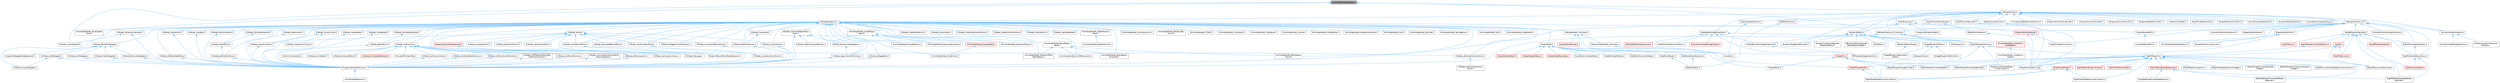 digraph "Kismet2NameValidators.h"
{
 // INTERACTIVE_SVG=YES
 // LATEX_PDF_SIZE
  bgcolor="transparent";
  edge [fontname=Helvetica,fontsize=10,labelfontname=Helvetica,labelfontsize=10];
  node [fontname=Helvetica,fontsize=10,shape=box,height=0.2,width=0.4];
  Node1 [id="Node000001",label="Kismet2NameValidators.h",height=0.2,width=0.4,color="gray40", fillcolor="grey60", style="filled", fontcolor="black",tooltip=" "];
  Node1 -> Node2 [id="edge1_Node000001_Node000002",dir="back",color="steelblue1",style="solid",tooltip=" "];
  Node2 [id="Node000002",label="AnimGraphNode_SaveCached\lPose.h",height=0.2,width=0.4,color="grey40", fillcolor="white", style="filled",URL="$df/d5e/AnimGraphNode__SaveCachedPose_8h.html",tooltip=" "];
  Node1 -> Node3 [id="edge2_Node000001_Node000003",dir="back",color="steelblue1",style="solid",tooltip=" "];
  Node3 [id="Node000003",label="EdGraphSchema.h",height=0.2,width=0.4,color="grey40", fillcolor="white", style="filled",URL="$d2/dce/EdGraphSchema_8h.html",tooltip=" "];
  Node3 -> Node4 [id="edge3_Node000003_Node000004",dir="back",color="steelblue1",style="solid",tooltip=" "];
  Node4 [id="Node000004",label="AnimationGraphSchema.h",height=0.2,width=0.4,color="grey40", fillcolor="white", style="filled",URL="$dc/d75/AnimationGraphSchema_8h.html",tooltip=" "];
  Node4 -> Node5 [id="edge4_Node000004_Node000005",dir="back",color="steelblue1",style="solid",tooltip=" "];
  Node5 [id="Node000005",label="AnimationCustomTransition\lSchema.h",height=0.2,width=0.4,color="grey40", fillcolor="white", style="filled",URL="$d0/de2/AnimationCustomTransitionSchema_8h.html",tooltip=" "];
  Node4 -> Node6 [id="edge5_Node000004_Node000006",dir="back",color="steelblue1",style="solid",tooltip=" "];
  Node6 [id="Node000006",label="AnimationStateGraphSchema.h",height=0.2,width=0.4,color="grey40", fillcolor="white", style="filled",URL="$d5/d13/AnimationStateGraphSchema_8h.html",tooltip=" "];
  Node3 -> Node7 [id="edge6_Node000003_Node000007",dir="back",color="steelblue1",style="solid",tooltip=" "];
  Node7 [id="Node000007",label="AnimationStateMachineSchema.h",height=0.2,width=0.4,color="grey40", fillcolor="white", style="filled",URL="$d7/d8c/AnimationStateMachineSchema_8h.html",tooltip=" "];
  Node3 -> Node8 [id="edge7_Node000003_Node000008",dir="back",color="steelblue1",style="solid",tooltip=" "];
  Node8 [id="Node000008",label="BlueprintActionMenuBuilder.h",height=0.2,width=0.4,color="grey40", fillcolor="white", style="filled",URL="$dd/dea/BlueprintActionMenuBuilder_8h.html",tooltip=" "];
  Node3 -> Node9 [id="edge8_Node000003_Node000009",dir="back",color="steelblue1",style="solid",tooltip=" "];
  Node9 [id="Node000009",label="BlueprintActionMenuItem.h",height=0.2,width=0.4,color="grey40", fillcolor="white", style="filled",URL="$d8/dca/BlueprintActionMenuItem_8h.html",tooltip=" "];
  Node3 -> Node10 [id="edge9_Node000003_Node000010",dir="back",color="steelblue1",style="solid",tooltip=" "];
  Node10 [id="Node000010",label="BlueprintActionMenuUtils.h",height=0.2,width=0.4,color="grey40", fillcolor="white", style="filled",URL="$d3/dad/BlueprintActionMenuUtils_8h.html",tooltip=" "];
  Node3 -> Node11 [id="edge10_Node000003_Node000011",dir="back",color="steelblue1",style="solid",tooltip=" "];
  Node11 [id="Node000011",label="BlueprintDragDropMenuItem.h",height=0.2,width=0.4,color="grey40", fillcolor="white", style="filled",URL="$dc/deb/BlueprintDragDropMenuItem_8h.html",tooltip=" "];
  Node3 -> Node12 [id="edge11_Node000003_Node000012",dir="back",color="steelblue1",style="solid",tooltip=" "];
  Node12 [id="Node000012",label="BlueprintEditor.h",height=0.2,width=0.4,color="grey40", fillcolor="white", style="filled",URL="$df/d7d/BlueprintEditor_8h.html",tooltip=" "];
  Node12 -> Node13 [id="edge12_Node000012_Node000013",dir="back",color="steelblue1",style="solid",tooltip=" "];
  Node13 [id="Node000013",label="BPVariableDragDropAction.h",height=0.2,width=0.4,color="grey40", fillcolor="white", style="filled",URL="$dd/d23/BPVariableDragDropAction_8h.html",tooltip=" "];
  Node12 -> Node11 [id="edge13_Node000012_Node000011",dir="back",color="steelblue1",style="solid",tooltip=" "];
  Node12 -> Node14 [id="edge14_Node000012_Node000014",dir="back",color="steelblue1",style="solid",tooltip=" "];
  Node14 [id="Node000014",label="BlueprintEditorModes.h",height=0.2,width=0.4,color="grey40", fillcolor="white", style="filled",URL="$d9/d70/BlueprintEditorModes_8h.html",tooltip=" "];
  Node14 -> Node15 [id="edge15_Node000014_Node000015",dir="back",color="steelblue1",style="solid",tooltip=" "];
  Node15 [id="Node000015",label="WidgetBlueprintApplication\lMode.h",height=0.2,width=0.4,color="grey40", fillcolor="white", style="filled",URL="$d3/d40/WidgetBlueprintApplicationMode_8h.html",tooltip=" "];
  Node12 -> Node16 [id="edge16_Node000012_Node000016",dir="back",color="steelblue1",style="solid",tooltip=" "];
  Node16 [id="Node000016",label="IDisplayClusterConfigurator\lBlueprintEditor.h",height=0.2,width=0.4,color="grey40", fillcolor="white", style="filled",URL="$dd/d4b/IDisplayClusterConfiguratorBlueprintEditor_8h.html",tooltip=" "];
  Node12 -> Node17 [id="edge17_Node000012_Node000017",dir="back",color="steelblue1",style="solid",tooltip=" "];
  Node17 [id="Node000017",label="MyBlueprintItemDragDropAction.h",height=0.2,width=0.4,color="grey40", fillcolor="white", style="filled",URL="$da/d11/MyBlueprintItemDragDropAction_8h.html",tooltip=" "];
  Node17 -> Node13 [id="edge18_Node000017_Node000013",dir="back",color="steelblue1",style="solid",tooltip=" "];
  Node12 -> Node18 [id="edge19_Node000012_Node000018",dir="back",color="steelblue1",style="solid",tooltip=" "];
  Node18 [id="Node000018",label="SBlueprintEditorSelected\lDebugObjectWidget.h",height=0.2,width=0.4,color="grey40", fillcolor="white", style="filled",URL="$de/d6c/SBlueprintEditorSelectedDebugObjectWidget_8h.html",tooltip=" "];
  Node12 -> Node19 [id="edge20_Node000012_Node000019",dir="back",color="steelblue1",style="solid",tooltip=" "];
  Node19 [id="Node000019",label="SMyBlueprint.h",height=0.2,width=0.4,color="grey40", fillcolor="white", style="filled",URL="$d3/d34/SMyBlueprint_8h.html",tooltip=" "];
  Node12 -> Node20 [id="edge21_Node000012_Node000020",dir="back",color="steelblue1",style="solid",tooltip=" "];
  Node20 [id="Node000020",label="SSCSEditor.h",height=0.2,width=0.4,color="grey40", fillcolor="white", style="filled",URL="$d0/d2e/SSCSEditor_8h.html",tooltip=" "];
  Node12 -> Node21 [id="edge22_Node000012_Node000021",dir="back",color="steelblue1",style="solid",tooltip=" "];
  Node21 [id="Node000021",label="WidgetBlueprintEditor.h",height=0.2,width=0.4,color="grey40", fillcolor="white", style="filled",URL="$d6/d04/WidgetBlueprintEditor_8h.html",tooltip=" "];
  Node21 -> Node22 [id="edge23_Node000021_Node000022",dir="back",color="steelblue1",style="solid",tooltip=" "];
  Node22 [id="Node000022",label="SDesignerView.h",height=0.2,width=0.4,color="grey40", fillcolor="white", style="filled",URL="$d2/d14/SDesignerView_8h.html",tooltip=" "];
  Node21 -> Node15 [id="edge24_Node000021_Node000015",dir="back",color="steelblue1",style="solid",tooltip=" "];
  Node21 -> Node23 [id="edge25_Node000021_Node000023",dir="back",color="steelblue1",style="solid",tooltip=" "];
  Node23 [id="Node000023",label="WidgetBlueprintEditorUtils.h",height=0.2,width=0.4,color="grey40", fillcolor="white", style="filled",URL="$d9/df7/WidgetBlueprintEditorUtils_8h.html",tooltip=" "];
  Node3 -> Node24 [id="edge26_Node000003_Node000024",dir="back",color="steelblue1",style="solid",tooltip=" "];
  Node24 [id="Node000024",label="BlueprintPaletteFavorites.h",height=0.2,width=0.4,color="grey40", fillcolor="white", style="filled",URL="$dd/d5a/BlueprintPaletteFavorites_8h.html",tooltip=" "];
  Node3 -> Node25 [id="edge27_Node000003_Node000025",dir="back",color="steelblue1",style="solid",tooltip=" "];
  Node25 [id="Node000025",label="DataflowSchema.h",height=0.2,width=0.4,color="grey40", fillcolor="white", style="filled",URL="$da/dd4/DataflowSchema_8h.html",tooltip=" "];
  Node25 -> Node26 [id="edge28_Node000025_Node000026",dir="back",color="steelblue1",style="solid",tooltip=" "];
  Node26 [id="Node000026",label="DataflowEditor.h",height=0.2,width=0.4,color="grey40", fillcolor="white", style="filled",URL="$d9/d93/DataflowEditor_8h.html",tooltip=" "];
  Node3 -> Node27 [id="edge29_Node000003_Node000027",dir="back",color="steelblue1",style="solid",tooltip=" "];
  Node27 [id="Node000027",label="EdGraphNodeUtils.h",height=0.2,width=0.4,color="grey40", fillcolor="white", style="filled",URL="$de/dc2/EdGraphNodeUtils_8h.html",tooltip=" "];
  Node27 -> Node28 [id="edge30_Node000027_Node000028",dir="back",color="steelblue1",style="solid",tooltip=" "];
  Node28 [id="Node000028",label="AnimGraphNode_AimOffsetLookAt.h",height=0.2,width=0.4,color="grey40", fillcolor="white", style="filled",URL="$d2/daa/AnimGraphNode__AimOffsetLookAt_8h.html",tooltip=" "];
  Node27 -> Node29 [id="edge31_Node000027_Node000029",dir="back",color="steelblue1",style="solid",tooltip=" "];
  Node29 [id="Node000029",label="AnimGraphNode_AnimDynamics.h",height=0.2,width=0.4,color="grey40", fillcolor="white", style="filled",URL="$da/dc2/AnimGraphNode__AnimDynamics_8h.html",tooltip=" "];
  Node27 -> Node30 [id="edge32_Node000027_Node000030",dir="back",color="steelblue1",style="solid",tooltip=" "];
  Node30 [id="Node000030",label="AnimGraphNode_AssetPlayer\lBase.h",height=0.2,width=0.4,color="grey40", fillcolor="white", style="filled",URL="$d1/d4f/AnimGraphNode__AssetPlayerBase_8h.html",tooltip=" "];
  Node30 -> Node31 [id="edge33_Node000030_Node000031",dir="back",color="steelblue1",style="solid",tooltip=" "];
  Node31 [id="Node000031",label="AnimGraphNode_BlendSpace\lBase.h",height=0.2,width=0.4,color="grey40", fillcolor="white", style="filled",URL="$d7/d6d/AnimGraphNode__BlendSpaceBase_8h.html",tooltip=" "];
  Node31 -> Node28 [id="edge34_Node000031_Node000028",dir="back",color="steelblue1",style="solid",tooltip=" "];
  Node31 -> Node32 [id="edge35_Node000031_Node000032",dir="back",color="steelblue1",style="solid",tooltip=" "];
  Node32 [id="Node000032",label="AnimGraphNode_BlendSpace\lEvaluator.h",height=0.2,width=0.4,color="grey40", fillcolor="white", style="filled",URL="$d0/d5d/AnimGraphNode__BlendSpaceEvaluator_8h.html",tooltip=" "];
  Node31 -> Node33 [id="edge36_Node000031_Node000033",dir="back",color="steelblue1",style="solid",tooltip=" "];
  Node33 [id="Node000033",label="AnimGraphNode_BlendSpace\lPlayer.h",height=0.2,width=0.4,color="grey40", fillcolor="white", style="filled",URL="$d2/d22/AnimGraphNode__BlendSpacePlayer_8h.html",tooltip=" "];
  Node31 -> Node34 [id="edge37_Node000031_Node000034",dir="back",color="steelblue1",style="solid",tooltip=" "];
  Node34 [id="Node000034",label="AnimGraphNode_RotationOffset\lBlendSpace.h",height=0.2,width=0.4,color="grey40", fillcolor="white", style="filled",URL="$dc/dd5/AnimGraphNode__RotationOffsetBlendSpace_8h.html",tooltip=" "];
  Node30 -> Node35 [id="edge38_Node000030_Node000035",dir="back",color="steelblue1",style="solid",tooltip=" "];
  Node35 [id="Node000035",label="AnimGraphNode_PoseByName.h",height=0.2,width=0.4,color="grey40", fillcolor="white", style="filled",URL="$d7/d02/AnimGraphNode__PoseByName_8h.html",tooltip=" "];
  Node30 -> Node36 [id="edge39_Node000030_Node000036",dir="back",color="steelblue1",style="solid",tooltip=" "];
  Node36 [id="Node000036",label="AnimGraphNode_PoseHandler.h",height=0.2,width=0.4,color="red", fillcolor="#FFF0F0", style="filled",URL="$df/dfb/AnimGraphNode__PoseHandler_8h.html",tooltip=" "];
  Node36 -> Node38 [id="edge40_Node000036_Node000038",dir="back",color="steelblue1",style="solid",tooltip=" "];
  Node38 [id="Node000038",label="AnimGraphNode_PoseDriver.h",height=0.2,width=0.4,color="grey40", fillcolor="white", style="filled",URL="$d7/d7d/AnimGraphNode__PoseDriver_8h.html",tooltip=" "];
  Node30 -> Node39 [id="edge41_Node000030_Node000039",dir="back",color="steelblue1",style="solid",tooltip=" "];
  Node39 [id="Node000039",label="AnimGraphNode_SequenceEvaluator.h",height=0.2,width=0.4,color="grey40", fillcolor="white", style="filled",URL="$d1/d1c/AnimGraphNode__SequenceEvaluator_8h.html",tooltip=" "];
  Node30 -> Node40 [id="edge42_Node000030_Node000040",dir="back",color="steelblue1",style="solid",tooltip=" "];
  Node40 [id="Node000040",label="AnimGraphNode_SequencePlayer.h",height=0.2,width=0.4,color="grey40", fillcolor="white", style="filled",URL="$d2/d91/AnimGraphNode__SequencePlayer_8h.html",tooltip=" "];
  Node27 -> Node41 [id="edge43_Node000027_Node000041",dir="back",color="steelblue1",style="solid",tooltip=" "];
  Node41 [id="Node000041",label="AnimGraphNode_BlendListBy\lEnum.h",height=0.2,width=0.4,color="grey40", fillcolor="white", style="filled",URL="$de/d60/AnimGraphNode__BlendListByEnum_8h.html",tooltip=" "];
  Node27 -> Node32 [id="edge44_Node000027_Node000032",dir="back",color="steelblue1",style="solid",tooltip=" "];
  Node27 -> Node33 [id="edge45_Node000027_Node000033",dir="back",color="steelblue1",style="solid",tooltip=" "];
  Node27 -> Node42 [id="edge46_Node000027_Node000042",dir="back",color="steelblue1",style="solid",tooltip=" "];
  Node42 [id="Node000042",label="AnimGraphNode_CCDIK.h",height=0.2,width=0.4,color="grey40", fillcolor="white", style="filled",URL="$df/d0d/AnimGraphNode__CCDIK_8h.html",tooltip=" "];
  Node27 -> Node43 [id="edge47_Node000027_Node000043",dir="back",color="steelblue1",style="solid",tooltip=" "];
  Node43 [id="Node000043",label="AnimGraphNode_Constraint.h",height=0.2,width=0.4,color="grey40", fillcolor="white", style="filled",URL="$d2/d98/AnimGraphNode__Constraint_8h.html",tooltip=" "];
  Node27 -> Node44 [id="edge48_Node000027_Node000044",dir="back",color="steelblue1",style="solid",tooltip=" "];
  Node44 [id="Node000044",label="AnimGraphNode_CopyBone.h",height=0.2,width=0.4,color="grey40", fillcolor="white", style="filled",URL="$dc/de6/AnimGraphNode__CopyBone_8h.html",tooltip=" "];
  Node27 -> Node45 [id="edge49_Node000027_Node000045",dir="back",color="steelblue1",style="solid",tooltip=" "];
  Node45 [id="Node000045",label="AnimGraphNode_LookAt.h",height=0.2,width=0.4,color="grey40", fillcolor="white", style="filled",URL="$dd/de3/AnimGraphNode__LookAt_8h.html",tooltip=" "];
  Node27 -> Node46 [id="edge50_Node000027_Node000046",dir="back",color="steelblue1",style="solid",tooltip=" "];
  Node46 [id="Node000046",label="AnimGraphNode_ModifyBone.h",height=0.2,width=0.4,color="grey40", fillcolor="white", style="filled",URL="$d1/d8e/AnimGraphNode__ModifyBone_8h.html",tooltip=" "];
  Node27 -> Node35 [id="edge51_Node000027_Node000035",dir="back",color="steelblue1",style="solid",tooltip=" "];
  Node27 -> Node38 [id="edge52_Node000027_Node000038",dir="back",color="steelblue1",style="solid",tooltip=" "];
  Node27 -> Node47 [id="edge53_Node000027_Node000047",dir="back",color="steelblue1",style="solid",tooltip=" "];
  Node47 [id="Node000047",label="AnimGraphNode_RotationMultiplier.h",height=0.2,width=0.4,color="grey40", fillcolor="white", style="filled",URL="$d6/d16/AnimGraphNode__RotationMultiplier_8h.html",tooltip=" "];
  Node27 -> Node34 [id="edge54_Node000027_Node000034",dir="back",color="steelblue1",style="solid",tooltip=" "];
  Node27 -> Node2 [id="edge55_Node000027_Node000002",dir="back",color="steelblue1",style="solid",tooltip=" "];
  Node27 -> Node39 [id="edge56_Node000027_Node000039",dir="back",color="steelblue1",style="solid",tooltip=" "];
  Node27 -> Node40 [id="edge57_Node000027_Node000040",dir="back",color="steelblue1",style="solid",tooltip=" "];
  Node27 -> Node48 [id="edge58_Node000027_Node000048",dir="back",color="steelblue1",style="solid",tooltip=" "];
  Node48 [id="Node000048",label="AnimGraphNode_Slot.h",height=0.2,width=0.4,color="grey40", fillcolor="white", style="filled",URL="$df/d63/AnimGraphNode__Slot_8h.html",tooltip=" "];
  Node27 -> Node49 [id="edge59_Node000027_Node000049",dir="back",color="steelblue1",style="solid",tooltip=" "];
  Node49 [id="Node000049",label="AnimGraphNode_SplineIK.h",height=0.2,width=0.4,color="grey40", fillcolor="white", style="filled",URL="$d0/d7e/AnimGraphNode__SplineIK_8h.html",tooltip=" "];
  Node27 -> Node50 [id="edge60_Node000027_Node000050",dir="back",color="steelblue1",style="solid",tooltip=" "];
  Node50 [id="Node000050",label="AnimGraphNode_SpringBone.h",height=0.2,width=0.4,color="grey40", fillcolor="white", style="filled",URL="$dc/d38/AnimGraphNode__SpringBone_8h.html",tooltip=" "];
  Node27 -> Node51 [id="edge61_Node000027_Node000051",dir="back",color="steelblue1",style="solid",tooltip=" "];
  Node51 [id="Node000051",label="AnimGraphNode_StateMachine\lBase.h",height=0.2,width=0.4,color="grey40", fillcolor="white", style="filled",URL="$dc/d11/AnimGraphNode__StateMachineBase_8h.html",tooltip=" "];
  Node51 -> Node52 [id="edge62_Node000051_Node000052",dir="back",color="steelblue1",style="solid",tooltip=" "];
  Node52 [id="Node000052",label="AnimGraphNode_StateMachine.h",height=0.2,width=0.4,color="grey40", fillcolor="white", style="filled",URL="$d9/d4d/AnimGraphNode__StateMachine_8h.html",tooltip=" "];
  Node27 -> Node53 [id="edge63_Node000027_Node000053",dir="back",color="steelblue1",style="solid",tooltip=" "];
  Node53 [id="Node000053",label="AnimGraphNode_Trail.h",height=0.2,width=0.4,color="grey40", fillcolor="white", style="filled",URL="$d4/d5a/AnimGraphNode__Trail_8h.html",tooltip=" "];
  Node27 -> Node54 [id="edge64_Node000027_Node000054",dir="back",color="steelblue1",style="solid",tooltip=" "];
  Node54 [id="Node000054",label="AnimGraphNode_TwoBoneIK.h",height=0.2,width=0.4,color="grey40", fillcolor="white", style="filled",URL="$d1/dc2/AnimGraphNode__TwoBoneIK_8h.html",tooltip=" "];
  Node27 -> Node55 [id="edge65_Node000027_Node000055",dir="back",color="steelblue1",style="solid",tooltip=" "];
  Node55 [id="Node000055",label="EdGraphNode_Comment.h",height=0.2,width=0.4,color="grey40", fillcolor="white", style="filled",URL="$dd/d88/EdGraphNode__Comment_8h.html",tooltip=" "];
  Node55 -> Node56 [id="edge66_Node000055_Node000056",dir="back",color="steelblue1",style="solid",tooltip=" "];
  Node56 [id="Node000056",label="GraphEditorSettings.h",height=0.2,width=0.4,color="red", fillcolor="#FFF0F0", style="filled",URL="$d2/d21/GraphEditorSettings_8h.html",tooltip=" "];
  Node55 -> Node62 [id="edge67_Node000055_Node000062",dir="back",color="steelblue1",style="solid",tooltip=" "];
  Node62 [id="Node000062",label="MaterialGraphNode_Comment.h",height=0.2,width=0.4,color="grey40", fillcolor="white", style="filled",URL="$da/db6/MaterialGraphNode__Comment_8h.html",tooltip=" "];
  Node62 -> Node63 [id="edge68_Node000062_Node000063",dir="back",color="steelblue1",style="solid",tooltip=" "];
  Node63 [id="Node000063",label="UnrealEd.h",height=0.2,width=0.4,color="grey40", fillcolor="white", style="filled",URL="$d2/d5f/UnrealEd_8h.html",tooltip=" "];
  Node55 -> Node63 [id="edge69_Node000055_Node000063",dir="back",color="steelblue1",style="solid",tooltip=" "];
  Node27 -> Node64 [id="edge70_Node000027_Node000064",dir="back",color="steelblue1",style="solid",tooltip=" "];
  Node64 [id="Node000064",label="EngineSharedPCH.h",height=0.2,width=0.4,color="grey40", fillcolor="white", style="filled",URL="$dc/dbb/EngineSharedPCH_8h.html",tooltip=" "];
  Node64 -> Node65 [id="edge71_Node000064_Node000065",dir="back",color="steelblue1",style="solid",tooltip=" "];
  Node65 [id="Node000065",label="UnrealEdSharedPCH.h",height=0.2,width=0.4,color="grey40", fillcolor="white", style="filled",URL="$d1/de6/UnrealEdSharedPCH_8h.html",tooltip=" "];
  Node27 -> Node66 [id="edge72_Node000027_Node000066",dir="back",color="steelblue1",style="solid",tooltip=" "];
  Node66 [id="Node000066",label="K2Node_ActorBoundEvent.h",height=0.2,width=0.4,color="grey40", fillcolor="white", style="filled",URL="$d8/db3/K2Node__ActorBoundEvent_8h.html",tooltip=" "];
  Node66 -> Node67 [id="edge73_Node000066_Node000067",dir="back",color="steelblue1",style="solid",tooltip=" "];
  Node67 [id="Node000067",label="BlueprintGraphDefinitions.h",height=0.2,width=0.4,color="grey40", fillcolor="white", style="filled",URL="$d7/d5e/BlueprintGraphDefinitions_8h.html",tooltip=" "];
  Node67 -> Node68 [id="edge74_Node000067_Node000068",dir="back",color="steelblue1",style="solid",tooltip=" "];
  Node68 [id="Node000068",label="AnimGraphDefinitions.h",height=0.2,width=0.4,color="grey40", fillcolor="white", style="filled",URL="$d9/d78/AnimGraphDefinitions_8h.html",tooltip=" "];
  Node27 -> Node69 [id="edge75_Node000027_Node000069",dir="back",color="steelblue1",style="solid",tooltip=" "];
  Node69 [id="Node000069",label="K2Node_AssignDelegate.h",height=0.2,width=0.4,color="grey40", fillcolor="white", style="filled",URL="$d1/dcc/K2Node__AssignDelegate_8h.html",tooltip=" "];
  Node27 -> Node70 [id="edge76_Node000027_Node000070",dir="back",color="steelblue1",style="solid",tooltip=" "];
  Node70 [id="Node000070",label="K2Node_BaseMCDelegate.h",height=0.2,width=0.4,color="grey40", fillcolor="white", style="filled",URL="$dd/d9b/K2Node__BaseMCDelegate_8h.html",tooltip=" "];
  Node70 -> Node71 [id="edge77_Node000070_Node000071",dir="back",color="steelblue1",style="solid",tooltip=" "];
  Node71 [id="Node000071",label="BlueprintDelegateNodeSpawner.h",height=0.2,width=0.4,color="grey40", fillcolor="white", style="filled",URL="$dc/d16/BlueprintDelegateNodeSpawner_8h.html",tooltip=" "];
  Node70 -> Node72 [id="edge78_Node000070_Node000072",dir="back",color="steelblue1",style="solid",tooltip=" "];
  Node72 [id="Node000072",label="K2Node_AddDelegate.h",height=0.2,width=0.4,color="grey40", fillcolor="white", style="filled",URL="$d5/dc7/K2Node__AddDelegate_8h.html",tooltip=" "];
  Node72 -> Node67 [id="edge79_Node000072_Node000067",dir="back",color="steelblue1",style="solid",tooltip=" "];
  Node72 -> Node69 [id="edge80_Node000072_Node000069",dir="back",color="steelblue1",style="solid",tooltip=" "];
  Node70 -> Node73 [id="edge81_Node000070_Node000073",dir="back",color="steelblue1",style="solid",tooltip=" "];
  Node73 [id="Node000073",label="K2Node_CallDelegate.h",height=0.2,width=0.4,color="grey40", fillcolor="white", style="filled",URL="$db/de6/K2Node__CallDelegate_8h.html",tooltip=" "];
  Node73 -> Node67 [id="edge82_Node000073_Node000067",dir="back",color="steelblue1",style="solid",tooltip=" "];
  Node70 -> Node74 [id="edge83_Node000070_Node000074",dir="back",color="steelblue1",style="solid",tooltip=" "];
  Node74 [id="Node000074",label="K2Node_ClearDelegate.h",height=0.2,width=0.4,color="grey40", fillcolor="white", style="filled",URL="$dd/d78/K2Node__ClearDelegate_8h.html",tooltip=" "];
  Node74 -> Node67 [id="edge84_Node000074_Node000067",dir="back",color="steelblue1",style="solid",tooltip=" "];
  Node70 -> Node75 [id="edge85_Node000070_Node000075",dir="back",color="steelblue1",style="solid",tooltip=" "];
  Node75 [id="Node000075",label="K2Node_RemoveDelegate.h",height=0.2,width=0.4,color="grey40", fillcolor="white", style="filled",URL="$dd/d54/K2Node__RemoveDelegate_8h.html",tooltip=" "];
  Node75 -> Node67 [id="edge86_Node000075_Node000067",dir="back",color="steelblue1",style="solid",tooltip=" "];
  Node27 -> Node76 [id="edge87_Node000027_Node000076",dir="back",color="steelblue1",style="solid",tooltip=" "];
  Node76 [id="Node000076",label="K2Node_BreakStruct.h",height=0.2,width=0.4,color="grey40", fillcolor="white", style="filled",URL="$df/d93/K2Node__BreakStruct_8h.html",tooltip=" "];
  Node76 -> Node67 [id="edge88_Node000076_Node000067",dir="back",color="steelblue1",style="solid",tooltip=" "];
  Node27 -> Node77 [id="edge89_Node000027_Node000077",dir="back",color="steelblue1",style="solid",tooltip=" "];
  Node77 [id="Node000077",label="K2Node_CallFunction.h",height=0.2,width=0.4,color="grey40", fillcolor="white", style="filled",URL="$d5/d5f/K2Node__CallFunction_8h.html",tooltip=" "];
  Node77 -> Node78 [id="edge90_Node000077_Node000078",dir="back",color="steelblue1",style="solid",tooltip=" "];
  Node78 [id="Node000078",label="CallFunctionHandler.h",height=0.2,width=0.4,color="grey40", fillcolor="white", style="filled",URL="$d3/d6d/CallFunctionHandler_8h.html",tooltip=" "];
  Node77 -> Node79 [id="edge91_Node000077_Node000079",dir="back",color="steelblue1",style="solid",tooltip=" "];
  Node79 [id="Node000079",label="K2Node_AddComponent.h",height=0.2,width=0.4,color="grey40", fillcolor="white", style="filled",URL="$d9/dc9/K2Node__AddComponent_8h.html",tooltip=" "];
  Node79 -> Node67 [id="edge92_Node000079_Node000067",dir="back",color="steelblue1",style="solid",tooltip=" "];
  Node77 -> Node80 [id="edge93_Node000077_Node000080",dir="back",color="steelblue1",style="solid",tooltip=" "];
  Node80 [id="Node000080",label="K2Node_AnimGetter.h",height=0.2,width=0.4,color="grey40", fillcolor="white", style="filled",URL="$dc/d9a/K2Node__AnimGetter_8h.html",tooltip=" "];
  Node77 -> Node81 [id="edge94_Node000077_Node000081",dir="back",color="steelblue1",style="solid",tooltip=" "];
  Node81 [id="Node000081",label="K2Node_CallArrayFunction.h",height=0.2,width=0.4,color="grey40", fillcolor="white", style="filled",URL="$d7/d2f/K2Node__CallArrayFunction_8h.html",tooltip=" "];
  Node81 -> Node67 [id="edge95_Node000081_Node000067",dir="back",color="steelblue1",style="solid",tooltip=" "];
  Node77 -> Node82 [id="edge96_Node000077_Node000082",dir="back",color="steelblue1",style="solid",tooltip=" "];
  Node82 [id="Node000082",label="K2Node_CallDataTableFunction.h",height=0.2,width=0.4,color="grey40", fillcolor="white", style="filled",URL="$df/dc4/K2Node__CallDataTableFunction_8h.html",tooltip=" "];
  Node82 -> Node67 [id="edge97_Node000082_Node000067",dir="back",color="steelblue1",style="solid",tooltip=" "];
  Node77 -> Node83 [id="edge98_Node000077_Node000083",dir="back",color="steelblue1",style="solid",tooltip=" "];
  Node83 [id="Node000083",label="K2Node_CallFunctionOnMember.h",height=0.2,width=0.4,color="grey40", fillcolor="white", style="filled",URL="$d8/d2f/K2Node__CallFunctionOnMember_8h.html",tooltip=" "];
  Node83 -> Node67 [id="edge99_Node000083_Node000067",dir="back",color="steelblue1",style="solid",tooltip=" "];
  Node77 -> Node84 [id="edge100_Node000077_Node000084",dir="back",color="steelblue1",style="solid",tooltip=" "];
  Node84 [id="Node000084",label="K2Node_CallMaterialParameter\lCollectionFunction.h",height=0.2,width=0.4,color="grey40", fillcolor="white", style="filled",URL="$d5/dd2/K2Node__CallMaterialParameterCollectionFunction_8h.html",tooltip=" "];
  Node84 -> Node67 [id="edge101_Node000084_Node000067",dir="back",color="steelblue1",style="solid",tooltip=" "];
  Node77 -> Node85 [id="edge102_Node000077_Node000085",dir="back",color="steelblue1",style="solid",tooltip=" "];
  Node85 [id="Node000085",label="K2Node_CallParentFunction.h",height=0.2,width=0.4,color="grey40", fillcolor="white", style="filled",URL="$df/d77/K2Node__CallParentFunction_8h.html",tooltip=" "];
  Node85 -> Node67 [id="edge103_Node000085_Node000067",dir="back",color="steelblue1",style="solid",tooltip=" "];
  Node77 -> Node86 [id="edge104_Node000077_Node000086",dir="back",color="steelblue1",style="solid",tooltip=" "];
  Node86 [id="Node000086",label="K2Node_CommutativeAssociative\lBinaryOperator.h",height=0.2,width=0.4,color="grey40", fillcolor="white", style="filled",URL="$da/d85/K2Node__CommutativeAssociativeBinaryOperator_8h.html",tooltip=" "];
  Node86 -> Node67 [id="edge105_Node000086_Node000067",dir="back",color="steelblue1",style="solid",tooltip=" "];
  Node77 -> Node87 [id="edge106_Node000077_Node000087",dir="back",color="steelblue1",style="solid",tooltip=" "];
  Node87 [id="Node000087",label="K2Node_GetInputAxisKeyValue.h",height=0.2,width=0.4,color="grey40", fillcolor="white", style="filled",URL="$d3/d5c/K2Node__GetInputAxisKeyValue_8h.html",tooltip=" "];
  Node87 -> Node88 [id="edge107_Node000087_Node000088",dir="back",color="steelblue1",style="solid",tooltip=" "];
  Node88 [id="Node000088",label="K2Node_GetInputVectorAxis\lValue.h",height=0.2,width=0.4,color="grey40", fillcolor="white", style="filled",URL="$da/dd9/K2Node__GetInputVectorAxisValue_8h.html",tooltip=" "];
  Node77 -> Node89 [id="edge108_Node000077_Node000089",dir="back",color="steelblue1",style="solid",tooltip=" "];
  Node89 [id="Node000089",label="K2Node_GetInputAxisValue.h",height=0.2,width=0.4,color="grey40", fillcolor="white", style="filled",URL="$db/d9b/K2Node__GetInputAxisValue_8h.html",tooltip=" "];
  Node77 -> Node90 [id="edge109_Node000077_Node000090",dir="back",color="steelblue1",style="solid",tooltip=" "];
  Node90 [id="Node000090",label="K2Node_InstancedStruct.h",height=0.2,width=0.4,color="grey40", fillcolor="white", style="filled",URL="$dd/d8a/K2Node__InstancedStruct_8h.html",tooltip=" "];
  Node77 -> Node91 [id="edge110_Node000077_Node000091",dir="back",color="steelblue1",style="solid",tooltip=" "];
  Node91 [id="Node000091",label="K2Node_Message.h",height=0.2,width=0.4,color="grey40", fillcolor="white", style="filled",URL="$d3/deb/K2Node__Message_8h.html",tooltip=" "];
  Node77 -> Node92 [id="edge111_Node000077_Node000092",dir="back",color="steelblue1",style="solid",tooltip=" "];
  Node92 [id="Node000092",label="K2Node_PromotableOperator.h",height=0.2,width=0.4,color="red", fillcolor="#FFF0F0", style="filled",URL="$db/d96/K2Node__PromotableOperator_8h.html",tooltip=" "];
  Node77 -> Node94 [id="edge112_Node000077_Node000094",dir="back",color="steelblue1",style="solid",tooltip=" "];
  Node94 [id="Node000094",label="SFixupSelfContextDlg.h",height=0.2,width=0.4,color="grey40", fillcolor="white", style="filled",URL="$d5/da4/SFixupSelfContextDlg_8h.html",tooltip=" "];
  Node27 -> Node95 [id="edge113_Node000027_Node000095",dir="back",color="steelblue1",style="solid",tooltip=" "];
  Node95 [id="Node000095",label="K2Node_CastByteToEnum.h",height=0.2,width=0.4,color="grey40", fillcolor="white", style="filled",URL="$d7/dcf/K2Node__CastByteToEnum_8h.html",tooltip=" "];
  Node27 -> Node96 [id="edge114_Node000027_Node000096",dir="back",color="steelblue1",style="solid",tooltip=" "];
  Node96 [id="Node000096",label="K2Node_ComponentBoundEvent.h",height=0.2,width=0.4,color="grey40", fillcolor="white", style="filled",URL="$d7/d15/K2Node__ComponentBoundEvent_8h.html",tooltip=" "];
  Node96 -> Node67 [id="edge115_Node000096_Node000067",dir="back",color="steelblue1",style="solid",tooltip=" "];
  Node27 -> Node97 [id="edge116_Node000027_Node000097",dir="back",color="steelblue1",style="solid",tooltip=" "];
  Node97 [id="Node000097",label="K2Node_Composite.h",height=0.2,width=0.4,color="grey40", fillcolor="white", style="filled",URL="$d9/d9a/K2Node__Composite_8h.html",tooltip=" "];
  Node97 -> Node98 [id="edge117_Node000097_Node000098",dir="back",color="steelblue1",style="solid",tooltip=" "];
  Node98 [id="Node000098",label="K2Node_MathExpression.h",height=0.2,width=0.4,color="grey40", fillcolor="white", style="filled",URL="$d4/de7/K2Node__MathExpression_8h.html",tooltip=" "];
  Node98 -> Node67 [id="edge118_Node000098_Node000067",dir="back",color="steelblue1",style="solid",tooltip=" "];
  Node27 -> Node99 [id="edge119_Node000027_Node000099",dir="back",color="steelblue1",style="solid",tooltip=" "];
  Node99 [id="Node000099",label="K2Node_ConstructObjectFrom\lClass.h",height=0.2,width=0.4,color="grey40", fillcolor="white", style="filled",URL="$d6/de4/K2Node__ConstructObjectFromClass_8h.html",tooltip=" "];
  Node99 -> Node67 [id="edge120_Node000099_Node000067",dir="back",color="steelblue1",style="solid",tooltip=" "];
  Node99 -> Node100 [id="edge121_Node000099_Node000100",dir="back",color="steelblue1",style="solid",tooltip=" "];
  Node100 [id="Node000100",label="K2Node_AddComponentByClass.h",height=0.2,width=0.4,color="grey40", fillcolor="white", style="filled",URL="$df/de1/K2Node__AddComponentByClass_8h.html",tooltip=" "];
  Node99 -> Node101 [id="edge122_Node000099_Node000101",dir="back",color="steelblue1",style="solid",tooltip=" "];
  Node101 [id="Node000101",label="K2Node_GenericCreateObject.h",height=0.2,width=0.4,color="grey40", fillcolor="white", style="filled",URL="$d7/d9f/K2Node__GenericCreateObject_8h.html",tooltip=" "];
  Node101 -> Node102 [id="edge123_Node000101_Node000102",dir="back",color="steelblue1",style="solid",tooltip=" "];
  Node102 [id="Node000102",label="K2Node_SpawnActorFromClass.h",height=0.2,width=0.4,color="grey40", fillcolor="white", style="filled",URL="$dc/d71/K2Node__SpawnActorFromClass_8h.html",tooltip=" "];
  Node102 -> Node67 [id="edge124_Node000102_Node000067",dir="back",color="steelblue1",style="solid",tooltip=" "];
  Node99 -> Node102 [id="edge125_Node000099_Node000102",dir="back",color="steelblue1",style="solid",tooltip=" "];
  Node27 -> Node103 [id="edge126_Node000027_Node000103",dir="back",color="steelblue1",style="solid",tooltip=" "];
  Node103 [id="Node000103",label="K2Node_CustomEvent.h",height=0.2,width=0.4,color="grey40", fillcolor="white", style="filled",URL="$d1/d06/K2Node__CustomEvent_8h.html",tooltip=" "];
  Node103 -> Node67 [id="edge127_Node000103_Node000067",dir="back",color="steelblue1",style="solid",tooltip=" "];
  Node27 -> Node104 [id="edge128_Node000027_Node000104",dir="back",color="steelblue1",style="solid",tooltip=" "];
  Node104 [id="Node000104",label="K2Node_DelegateSet.h",height=0.2,width=0.4,color="grey40", fillcolor="white", style="filled",URL="$d0/d7b/K2Node__DelegateSet_8h.html",tooltip=" "];
  Node104 -> Node67 [id="edge129_Node000104_Node000067",dir="back",color="steelblue1",style="solid",tooltip=" "];
  Node27 -> Node105 [id="edge130_Node000027_Node000105",dir="back",color="steelblue1",style="solid",tooltip=" "];
  Node105 [id="Node000105",label="K2Node_DynamicCast.h",height=0.2,width=0.4,color="grey40", fillcolor="white", style="filled",URL="$dc/d1c/K2Node__DynamicCast_8h.html",tooltip=" "];
  Node105 -> Node67 [id="edge131_Node000105_Node000067",dir="back",color="steelblue1",style="solid",tooltip=" "];
  Node105 -> Node106 [id="edge132_Node000105_Node000106",dir="back",color="steelblue1",style="solid",tooltip=" "];
  Node106 [id="Node000106",label="K2Node_ClassDynamicCast.h",height=0.2,width=0.4,color="grey40", fillcolor="white", style="filled",URL="$d1/d23/K2Node__ClassDynamicCast_8h.html",tooltip=" "];
  Node27 -> Node107 [id="edge133_Node000027_Node000107",dir="back",color="steelblue1",style="solid",tooltip=" "];
  Node107 [id="Node000107",label="K2Node_EnumLiteral.h",height=0.2,width=0.4,color="grey40", fillcolor="white", style="filled",URL="$d3/d1c/K2Node__EnumLiteral_8h.html",tooltip=" "];
  Node27 -> Node108 [id="edge134_Node000027_Node000108",dir="back",color="steelblue1",style="solid",tooltip=" "];
  Node108 [id="Node000108",label="K2Node_Event.h",height=0.2,width=0.4,color="grey40", fillcolor="white", style="filled",URL="$dd/d9e/K2Node__Event_8h.html",tooltip=" "];
  Node108 -> Node109 [id="edge135_Node000108_Node000109",dir="back",color="steelblue1",style="solid",tooltip=" "];
  Node109 [id="Node000109",label="BlueprintBoundEventNodeSpawner.h",height=0.2,width=0.4,color="grey40", fillcolor="white", style="filled",URL="$dc/d31/BlueprintBoundEventNodeSpawner_8h.html",tooltip=" "];
  Node108 -> Node110 [id="edge136_Node000108_Node000110",dir="back",color="steelblue1",style="solid",tooltip=" "];
  Node110 [id="Node000110",label="BlueprintEventNodeSpawner.h",height=0.2,width=0.4,color="red", fillcolor="#FFF0F0", style="filled",URL="$d4/dd3/BlueprintEventNodeSpawner_8h.html",tooltip=" "];
  Node110 -> Node109 [id="edge137_Node000110_Node000109",dir="back",color="steelblue1",style="solid",tooltip=" "];
  Node108 -> Node66 [id="edge138_Node000108_Node000066",dir="back",color="steelblue1",style="solid",tooltip=" "];
  Node108 -> Node96 [id="edge139_Node000108_Node000096",dir="back",color="steelblue1",style="solid",tooltip=" "];
  Node108 -> Node103 [id="edge140_Node000108_Node000103",dir="back",color="steelblue1",style="solid",tooltip=" "];
  Node108 -> Node112 [id="edge141_Node000108_Node000112",dir="back",color="steelblue1",style="solid",tooltip=" "];
  Node112 [id="Node000112",label="K2Node_GeneratedBoundEvent.h",height=0.2,width=0.4,color="grey40", fillcolor="white", style="filled",URL="$d4/dc1/K2Node__GeneratedBoundEvent_8h.html",tooltip=" "];
  Node108 -> Node113 [id="edge142_Node000108_Node000113",dir="back",color="steelblue1",style="solid",tooltip=" "];
  Node113 [id="Node000113",label="K2Node_InputActionEvent.h",height=0.2,width=0.4,color="grey40", fillcolor="white", style="filled",URL="$d6/dec/K2Node__InputActionEvent_8h.html",tooltip=" "];
  Node108 -> Node114 [id="edge143_Node000108_Node000114",dir="back",color="steelblue1",style="solid",tooltip=" "];
  Node114 [id="Node000114",label="K2Node_InputAxisEvent.h",height=0.2,width=0.4,color="grey40", fillcolor="white", style="filled",URL="$d5/dd9/K2Node__InputAxisEvent_8h.html",tooltip=" "];
  Node114 -> Node67 [id="edge144_Node000114_Node000067",dir="back",color="steelblue1",style="solid",tooltip=" "];
  Node108 -> Node115 [id="edge145_Node000108_Node000115",dir="back",color="steelblue1",style="solid",tooltip=" "];
  Node115 [id="Node000115",label="K2Node_InputAxisKeyEvent.h",height=0.2,width=0.4,color="grey40", fillcolor="white", style="filled",URL="$d8/d36/K2Node__InputAxisKeyEvent_8h.html",tooltip=" "];
  Node115 -> Node116 [id="edge146_Node000115_Node000116",dir="back",color="steelblue1",style="solid",tooltip=" "];
  Node116 [id="Node000116",label="K2Node_InputVectorAxisEvent.h",height=0.2,width=0.4,color="grey40", fillcolor="white", style="filled",URL="$dd/dfc/K2Node__InputVectorAxisEvent_8h.html",tooltip=" "];
  Node108 -> Node117 [id="edge147_Node000108_Node000117",dir="back",color="steelblue1",style="solid",tooltip=" "];
  Node117 [id="Node000117",label="K2Node_InputKeyEvent.h",height=0.2,width=0.4,color="grey40", fillcolor="white", style="filled",URL="$df/d76/K2Node__InputKeyEvent_8h.html",tooltip=" "];
  Node108 -> Node118 [id="edge148_Node000108_Node000118",dir="back",color="steelblue1",style="solid",tooltip=" "];
  Node118 [id="Node000118",label="K2Node_InputTouchEvent.h",height=0.2,width=0.4,color="grey40", fillcolor="white", style="filled",URL="$d3/d61/K2Node__InputTouchEvent_8h.html",tooltip=" "];
  Node108 -> Node119 [id="edge149_Node000108_Node000119",dir="back",color="steelblue1",style="solid",tooltip=" "];
  Node119 [id="Node000119",label="K2Node_WidgetAnimationEvent.h",height=0.2,width=0.4,color="grey40", fillcolor="white", style="filled",URL="$da/d54/K2Node__WidgetAnimationEvent_8h.html",tooltip=" "];
  Node27 -> Node120 [id="edge150_Node000027_Node000120",dir="back",color="steelblue1",style="solid",tooltip=" "];
  Node120 [id="Node000120",label="K2Node_ForEachElementInEnum.h",height=0.2,width=0.4,color="grey40", fillcolor="white", style="filled",URL="$d2/d15/K2Node__ForEachElementInEnum_8h.html",tooltip=" "];
  Node27 -> Node112 [id="edge151_Node000027_Node000112",dir="back",color="steelblue1",style="solid",tooltip=" "];
  Node27 -> Node121 [id="edge152_Node000027_Node000121",dir="back",color="steelblue1",style="solid",tooltip=" "];
  Node121 [id="Node000121",label="K2Node_GetDataTableRow.h",height=0.2,width=0.4,color="grey40", fillcolor="white", style="filled",URL="$d5/d7f/K2Node__GetDataTableRow_8h.html",tooltip=" "];
  Node121 -> Node67 [id="edge153_Node000121_Node000067",dir="back",color="steelblue1",style="solid",tooltip=" "];
  Node27 -> Node87 [id="edge154_Node000027_Node000087",dir="back",color="steelblue1",style="solid",tooltip=" "];
  Node27 -> Node89 [id="edge155_Node000027_Node000089",dir="back",color="steelblue1",style="solid",tooltip=" "];
  Node27 -> Node122 [id="edge156_Node000027_Node000122",dir="back",color="steelblue1",style="solid",tooltip=" "];
  Node122 [id="Node000122",label="K2Node_GetNumEnumEntries.h",height=0.2,width=0.4,color="grey40", fillcolor="white", style="filled",URL="$d6/d60/K2Node__GetNumEnumEntries_8h.html",tooltip=" "];
  Node27 -> Node123 [id="edge157_Node000027_Node000123",dir="back",color="steelblue1",style="solid",tooltip=" "];
  Node123 [id="Node000123",label="K2Node_InputAction.h",height=0.2,width=0.4,color="grey40", fillcolor="white", style="filled",URL="$d7/d16/K2Node__InputAction_8h.html",tooltip=" "];
  Node123 -> Node67 [id="edge158_Node000123_Node000067",dir="back",color="steelblue1",style="solid",tooltip=" "];
  Node27 -> Node114 [id="edge159_Node000027_Node000114",dir="back",color="steelblue1",style="solid",tooltip=" "];
  Node27 -> Node115 [id="edge160_Node000027_Node000115",dir="back",color="steelblue1",style="solid",tooltip=" "];
  Node27 -> Node124 [id="edge161_Node000027_Node000124",dir="back",color="steelblue1",style="solid",tooltip=" "];
  Node124 [id="Node000124",label="K2Node_InputKey.h",height=0.2,width=0.4,color="grey40", fillcolor="white", style="filled",URL="$d2/dd5/K2Node__InputKey_8h.html",tooltip=" "];
  Node124 -> Node67 [id="edge162_Node000124_Node000067",dir="back",color="steelblue1",style="solid",tooltip=" "];
  Node27 -> Node125 [id="edge163_Node000027_Node000125",dir="back",color="steelblue1",style="solid",tooltip=" "];
  Node125 [id="Node000125",label="K2Node_MacroInstance.h",height=0.2,width=0.4,color="grey40", fillcolor="white", style="filled",URL="$d1/d45/K2Node__MacroInstance_8h.html",tooltip=" "];
  Node125 -> Node67 [id="edge164_Node000125_Node000067",dir="back",color="steelblue1",style="solid",tooltip=" "];
  Node27 -> Node126 [id="edge165_Node000027_Node000126",dir="back",color="steelblue1",style="solid",tooltip=" "];
  Node126 [id="Node000126",label="K2Node_MakeStruct.h",height=0.2,width=0.4,color="grey40", fillcolor="white", style="filled",URL="$de/de5/K2Node__MakeStruct_8h.html",tooltip=" "];
  Node126 -> Node127 [id="edge166_Node000126_Node000127",dir="back",color="steelblue1",style="solid",tooltip=" "];
  Node127 [id="Node000127",label="K2Node_SetFieldsInStruct.h",height=0.2,width=0.4,color="grey40", fillcolor="white", style="filled",URL="$d0/d0c/K2Node__SetFieldsInStruct_8h.html",tooltip=" "];
  Node127 -> Node67 [id="edge167_Node000127_Node000067",dir="back",color="steelblue1",style="solid",tooltip=" "];
  Node27 -> Node98 [id="edge168_Node000027_Node000098",dir="back",color="steelblue1",style="solid",tooltip=" "];
  Node27 -> Node91 [id="edge169_Node000027_Node000091",dir="back",color="steelblue1",style="solid",tooltip=" "];
  Node27 -> Node127 [id="edge170_Node000027_Node000127",dir="back",color="steelblue1",style="solid",tooltip=" "];
  Node27 -> Node128 [id="edge171_Node000027_Node000128",dir="back",color="steelblue1",style="solid",tooltip=" "];
  Node128 [id="Node000128",label="K2Node_SpawnActor.h",height=0.2,width=0.4,color="grey40", fillcolor="white", style="filled",URL="$df/dd1/K2Node__SpawnActor_8h.html",tooltip=" "];
  Node128 -> Node67 [id="edge172_Node000128_Node000067",dir="back",color="steelblue1",style="solid",tooltip=" "];
  Node27 -> Node102 [id="edge173_Node000027_Node000102",dir="back",color="steelblue1",style="solid",tooltip=" "];
  Node27 -> Node129 [id="edge174_Node000027_Node000129",dir="back",color="steelblue1",style="solid",tooltip=" "];
  Node129 [id="Node000129",label="K2Node_StructMemberGet.h",height=0.2,width=0.4,color="grey40", fillcolor="white", style="filled",URL="$d3/d37/K2Node__StructMemberGet_8h.html",tooltip=" "];
  Node129 -> Node76 [id="edge175_Node000129_Node000076",dir="back",color="steelblue1",style="solid",tooltip=" "];
  Node27 -> Node130 [id="edge176_Node000027_Node000130",dir="back",color="steelblue1",style="solid",tooltip=" "];
  Node130 [id="Node000130",label="K2Node_StructMemberSet.h",height=0.2,width=0.4,color="grey40", fillcolor="white", style="filled",URL="$df/d40/K2Node__StructMemberSet_8h.html",tooltip=" "];
  Node130 -> Node126 [id="edge177_Node000130_Node000126",dir="back",color="steelblue1",style="solid",tooltip=" "];
  Node27 -> Node131 [id="edge178_Node000027_Node000131",dir="back",color="steelblue1",style="solid",tooltip=" "];
  Node131 [id="Node000131",label="K2Node_SwitchEnum.h",height=0.2,width=0.4,color="grey40", fillcolor="white", style="filled",URL="$d1/df5/K2Node__SwitchEnum_8h.html",tooltip=" "];
  Node27 -> Node132 [id="edge179_Node000027_Node000132",dir="back",color="steelblue1",style="solid",tooltip=" "];
  Node132 [id="Node000132",label="K2Node_TemporaryVariable.h",height=0.2,width=0.4,color="grey40", fillcolor="white", style="filled",URL="$d1/d6a/K2Node__TemporaryVariable_8h.html",tooltip=" "];
  Node132 -> Node67 [id="edge180_Node000132_Node000067",dir="back",color="steelblue1",style="solid",tooltip=" "];
  Node132 -> Node133 [id="edge181_Node000132_Node000133",dir="back",color="steelblue1",style="solid",tooltip=" "];
  Node133 [id="Node000133",label="K2Node_LocalVariable.h",height=0.2,width=0.4,color="grey40", fillcolor="white", style="filled",URL="$d4/d4f/K2Node__LocalVariable_8h.html",tooltip=" "];
  Node27 -> Node134 [id="edge182_Node000027_Node000134",dir="back",color="steelblue1",style="solid",tooltip=" "];
  Node134 [id="Node000134",label="K2Node_VariableGet.h",height=0.2,width=0.4,color="grey40", fillcolor="white", style="filled",URL="$d3/de0/K2Node__VariableGet_8h.html",tooltip=" "];
  Node134 -> Node67 [id="edge183_Node000134_Node000067",dir="back",color="steelblue1",style="solid",tooltip=" "];
  Node27 -> Node135 [id="edge184_Node000027_Node000135",dir="back",color="steelblue1",style="solid",tooltip=" "];
  Node135 [id="Node000135",label="K2Node_VariableSet.h",height=0.2,width=0.4,color="grey40", fillcolor="white", style="filled",URL="$d9/d54/K2Node__VariableSet_8h.html",tooltip=" "];
  Node135 -> Node67 [id="edge185_Node000135_Node000067",dir="back",color="steelblue1",style="solid",tooltip=" "];
  Node27 -> Node136 [id="edge186_Node000027_Node000136",dir="back",color="steelblue1",style="solid",tooltip=" "];
  Node136 [id="Node000136",label="K2Node_VariableSetRef.h",height=0.2,width=0.4,color="grey40", fillcolor="white", style="filled",URL="$dc/de5/K2Node__VariableSetRef_8h.html",tooltip=" "];
  Node27 -> Node119 [id="edge187_Node000027_Node000119",dir="back",color="steelblue1",style="solid",tooltip=" "];
  Node27 -> Node137 [id="edge188_Node000027_Node000137",dir="back",color="steelblue1",style="solid",tooltip=" "];
  Node137 [id="Node000137",label="SGraphNode.h",height=0.2,width=0.4,color="grey40", fillcolor="white", style="filled",URL="$d2/d30/SGraphNode_8h.html",tooltip=" "];
  Node137 -> Node138 [id="edge189_Node000137_Node000138",dir="back",color="steelblue1",style="solid",tooltip=" "];
  Node138 [id="Node000138",label="DataflowGraphEditor.h",height=0.2,width=0.4,color="grey40", fillcolor="white", style="filled",URL="$d4/dfa/DataflowGraphEditor_8h.html",tooltip=" "];
  Node137 -> Node139 [id="edge190_Node000137_Node000139",dir="back",color="steelblue1",style="solid",tooltip=" "];
  Node139 [id="Node000139",label="DataflowSCommentNode.h",height=0.2,width=0.4,color="grey40", fillcolor="white", style="filled",URL="$de/dd7/DataflowSCommentNode_8h.html",tooltip=" "];
  Node137 -> Node140 [id="edge191_Node000137_Node000140",dir="back",color="steelblue1",style="solid",tooltip=" "];
  Node140 [id="Node000140",label="DataflowSNode.h",height=0.2,width=0.4,color="grey40", fillcolor="white", style="filled",URL="$d8/d5a/DataflowSNode_8h.html",tooltip=" "];
  Node140 -> Node26 [id="edge192_Node000140_Node000026",dir="back",color="steelblue1",style="solid",tooltip=" "];
  Node137 -> Node141 [id="edge193_Node000137_Node000141",dir="back",color="steelblue1",style="solid",tooltip=" "];
  Node141 [id="Node000141",label="DataflowSNodeFactories.h",height=0.2,width=0.4,color="grey40", fillcolor="white", style="filled",URL="$dc/d28/DataflowSNodeFactories_8h.html",tooltip=" "];
  Node141 -> Node26 [id="edge194_Node000141_Node000026",dir="back",color="steelblue1",style="solid",tooltip=" "];
  Node137 -> Node142 [id="edge195_Node000137_Node000142",dir="back",color="steelblue1",style="solid",tooltip=" "];
  Node142 [id="Node000142",label="SGraphNodeDefault.h",height=0.2,width=0.4,color="red", fillcolor="#FFF0F0", style="filled",URL="$de/daa/SGraphNodeDefault_8h.html",tooltip=" "];
  Node137 -> Node145 [id="edge196_Node000137_Node000145",dir="back",color="steelblue1",style="solid",tooltip=" "];
  Node145 [id="Node000145",label="SGraphNodeK2Base.h",height=0.2,width=0.4,color="red", fillcolor="#FFF0F0", style="filled",URL="$de/d4a/SGraphNodeK2Base_8h.html",tooltip=" "];
  Node137 -> Node150 [id="edge197_Node000137_Node000150",dir="back",color="steelblue1",style="solid",tooltip=" "];
  Node150 [id="Node000150",label="SGraphNodeResizable.h",height=0.2,width=0.4,color="red", fillcolor="#FFF0F0", style="filled",URL="$da/d09/SGraphNodeResizable_8h.html",tooltip=" "];
  Node137 -> Node60 [id="edge198_Node000137_Node000060",dir="back",color="steelblue1",style="solid",tooltip=" "];
  Node60 [id="Node000060",label="SGraphPanel.h",height=0.2,width=0.4,color="grey40", fillcolor="white", style="filled",URL="$d2/dcf/SGraphPanel_8h.html",tooltip=" "];
  Node137 -> Node154 [id="edge199_Node000137_Node000154",dir="back",color="steelblue1",style="solid",tooltip=" "];
  Node154 [id="Node000154",label="SGraphPin.h",height=0.2,width=0.4,color="red", fillcolor="#FFF0F0", style="filled",URL="$d1/dd1/SGraphPin_8h.html",tooltip=" "];
  Node154 -> Node157 [id="edge200_Node000154_Node000157",dir="back",color="steelblue1",style="solid",tooltip=" "];
  Node157 [id="Node000157",label="RigVMGraphDetailCustomization.h",height=0.2,width=0.4,color="grey40", fillcolor="white", style="filled",URL="$da/d8c/RigVMGraphDetailCustomization_8h.html",tooltip=" "];
  Node154 -> Node60 [id="edge201_Node000154_Node000060",dir="back",color="steelblue1",style="solid",tooltip=" "];
  Node154 -> Node178 [id="edge202_Node000154_Node000178",dir="back",color="steelblue1",style="solid",tooltip=" "];
  Node178 [id="Node000178",label="SRigVMGraphChangePinType.h",height=0.2,width=0.4,color="grey40", fillcolor="white", style="filled",URL="$d4/da7/SRigVMGraphChangePinType_8h.html",tooltip=" "];
  Node154 -> Node185 [id="edge203_Node000154_Node000185",dir="back",color="steelblue1",style="solid",tooltip=" "];
  Node185 [id="Node000185",label="SRigVMGraphPinUserDataPath.h",height=0.2,width=0.4,color="grey40", fillcolor="white", style="filled",URL="$d5/d31/SRigVMGraphPinUserDataPath_8h.html",tooltip=" "];
  Node154 -> Node186 [id="edge204_Node000154_Node000186",dir="back",color="steelblue1",style="solid",tooltip=" "];
  Node186 [id="Node000186",label="SRigVMGraphPinVariableBinding.h",height=0.2,width=0.4,color="grey40", fillcolor="white", style="filled",URL="$db/dca/SRigVMGraphPinVariableBinding_8h.html",tooltip=" "];
  Node137 -> Node189 [id="edge205_Node000137_Node000189",dir="back",color="steelblue1",style="solid",tooltip=" "];
  Node189 [id="Node000189",label="SRigVMGraphNode.h",height=0.2,width=0.4,color="red", fillcolor="#FFF0F0", style="filled",URL="$d0/d1e/SRigVMGraphNode_8h.html",tooltip=" "];
  Node189 -> Node157 [id="edge206_Node000189_Node000157",dir="back",color="steelblue1",style="solid",tooltip=" "];
  Node137 -> Node191 [id="edge207_Node000137_Node000191",dir="back",color="steelblue1",style="solid",tooltip=" "];
  Node191 [id="Node000191",label="SoundSubmixGraphNode.h",height=0.2,width=0.4,color="grey40", fillcolor="white", style="filled",URL="$d5/d09/SoundSubmixGraphNode_8h.html",tooltip=" "];
  Node3 -> Node192 [id="edge208_Node000003_Node000192",dir="back",color="steelblue1",style="solid",tooltip=" "];
  Node192 [id="Node000192",label="EdGraphSchema_K2.h",height=0.2,width=0.4,color="grey40", fillcolor="white", style="filled",URL="$d0/dcf/EdGraphSchema__K2_8h.html",tooltip=" "];
  Node192 -> Node193 [id="edge209_Node000192_Node000193",dir="back",color="steelblue1",style="solid",tooltip=" "];
  Node193 [id="Node000193",label="AnimationConduitGraphSchema.h",height=0.2,width=0.4,color="grey40", fillcolor="white", style="filled",URL="$d3/dd6/AnimationConduitGraphSchema_8h.html",tooltip=" "];
  Node192 -> Node4 [id="edge210_Node000192_Node000004",dir="back",color="steelblue1",style="solid",tooltip=" "];
  Node192 -> Node194 [id="edge211_Node000192_Node000194",dir="back",color="steelblue1",style="solid",tooltip=" "];
  Node194 [id="Node000194",label="AnimationTransitionSchema.h",height=0.2,width=0.4,color="grey40", fillcolor="white", style="filled",URL="$d0/d50/AnimationTransitionSchema_8h.html",tooltip=" "];
  Node192 -> Node195 [id="edge212_Node000192_Node000195",dir="back",color="steelblue1",style="solid",tooltip=" "];
  Node195 [id="Node000195",label="BlueprintEditorUtils.h",height=0.2,width=0.4,color="grey40", fillcolor="white", style="filled",URL="$d7/d3d/BlueprintEditorUtils_8h.html",tooltip=" "];
  Node195 -> Node196 [id="edge213_Node000195_Node000196",dir="back",color="steelblue1",style="solid",tooltip=" "];
  Node196 [id="Node000196",label="AnimGraphNodeAlphaOptions.h",height=0.2,width=0.4,color="grey40", fillcolor="white", style="filled",URL="$d6/df6/AnimGraphNodeAlphaOptions_8h.html",tooltip=" "];
  Node195 -> Node197 [id="edge214_Node000195_Node000197",dir="back",color="steelblue1",style="solid",tooltip=" "];
  Node197 [id="Node000197",label="GameModeInfoCustomizer.h",height=0.2,width=0.4,color="grey40", fillcolor="white", style="filled",URL="$d5/df3/GameModeInfoCustomizer_8h.html",tooltip=" "];
  Node195 -> Node198 [id="edge215_Node000195_Node000198",dir="back",color="steelblue1",style="solid",tooltip=" "];
  Node198 [id="Node000198",label="SRigVMActionMenu.cpp",height=0.2,width=0.4,color="grey40", fillcolor="white", style="filled",URL="$dc/d4c/SRigVMActionMenu_8cpp.html",tooltip=" "];
  Node192 -> Node67 [id="edge216_Node000192_Node000067",dir="back",color="steelblue1",style="solid",tooltip=" "];
  Node192 -> Node199 [id="edge217_Node000192_Node000199",dir="back",color="steelblue1",style="solid",tooltip=" "];
  Node199 [id="Node000199",label="BlueprintTypePromotion.h",height=0.2,width=0.4,color="grey40", fillcolor="white", style="filled",URL="$d2/d23/BlueprintTypePromotion_8h.html",tooltip=" "];
  Node192 -> Node200 [id="edge218_Node000192_Node000200",dir="back",color="steelblue1",style="solid",tooltip=" "];
  Node200 [id="Node000200",label="EdGraphSchema_K2_Actions.h",height=0.2,width=0.4,color="grey40", fillcolor="white", style="filled",URL="$d8/d9c/EdGraphSchema__K2__Actions_8h.html",tooltip=" "];
  Node200 -> Node201 [id="edge219_Node000200_Node000201",dir="back",color="steelblue1",style="solid",tooltip=" "];
  Node201 [id="Node000201",label="AnimGraphNode_LinkedAnim\lGraphBase.h",height=0.2,width=0.4,color="red", fillcolor="#FFF0F0", style="filled",URL="$d5/de1/AnimGraphNode__LinkedAnimGraphBase_8h.html",tooltip=" "];
  Node201 -> Node202 [id="edge220_Node000201_Node000202",dir="back",color="steelblue1",style="solid",tooltip=" "];
  Node202 [id="Node000202",label="AnimGraphNode_LinkedAnim\lGraph.h",height=0.2,width=0.4,color="grey40", fillcolor="white", style="filled",URL="$da/dd5/AnimGraphNode__LinkedAnimGraph_8h.html",tooltip=" "];
  Node200 -> Node67 [id="edge221_Node000200_Node000067",dir="back",color="steelblue1",style="solid",tooltip=" "];
  Node200 -> Node204 [id="edge222_Node000200_Node000204",dir="back",color="steelblue1",style="solid",tooltip=" "];
  Node204 [id="Node000204",label="RigVMEdGraphSchema.h",height=0.2,width=0.4,color="grey40", fillcolor="white", style="filled",URL="$dc/de3/RigVMEdGraphSchema_8h.html",tooltip=" "];
  Node204 -> Node205 [id="edge223_Node000204_Node000205",dir="back",color="steelblue1",style="solid",tooltip=" "];
  Node205 [id="Node000205",label="RigVMBlueprint.h",height=0.2,width=0.4,color="grey40", fillcolor="white", style="filled",URL="$df/d44/RigVMBlueprint_8h.html",tooltip=" "];
  Node205 -> Node206 [id="edge224_Node000205_Node000206",dir="back",color="steelblue1",style="solid",tooltip=" "];
  Node206 [id="Node000206",label="RigVMCommentNodeDetailCustomization.h",height=0.2,width=0.4,color="grey40", fillcolor="white", style="filled",URL="$de/ddb/RigVMCommentNodeDetailCustomization_8h.html",tooltip=" "];
  Node205 -> Node207 [id="edge225_Node000205_Node000207",dir="back",color="steelblue1",style="solid",tooltip=" "];
  Node207 [id="Node000207",label="RigVMEdGraphFunctionRefNode\lSpawner.h",height=0.2,width=0.4,color="grey40", fillcolor="white", style="filled",URL="$d3/d16/RigVMEdGraphFunctionRefNodeSpawner_8h.html",tooltip=" "];
  Node205 -> Node208 [id="edge226_Node000205_Node000208",dir="back",color="steelblue1",style="solid",tooltip=" "];
  Node208 [id="Node000208",label="RigVMEdGraphNodeSpawner.h",height=0.2,width=0.4,color="red", fillcolor="#FFF0F0", style="filled",URL="$d4/d8b/RigVMEdGraphNodeSpawner_8h.html",tooltip=" "];
  Node208 -> Node207 [id="edge227_Node000208_Node000207",dir="back",color="steelblue1",style="solid",tooltip=" "];
  Node208 -> Node212 [id="edge228_Node000208_Node000212",dir="back",color="steelblue1",style="solid",tooltip=" "];
  Node212 [id="Node000212",label="RigVMEdGraphUnitNodeSpawner.h",height=0.2,width=0.4,color="grey40", fillcolor="white", style="filled",URL="$d3/d6b/RigVMEdGraphUnitNodeSpawner_8h.html",tooltip=" "];
  Node208 -> Node213 [id="edge229_Node000208_Node000213",dir="back",color="steelblue1",style="solid",tooltip=" "];
  Node213 [id="Node000213",label="RigVMEdGraphVariableNode\lSpawner.h",height=0.2,width=0.4,color="grey40", fillcolor="white", style="filled",URL="$d0/d83/RigVMEdGraphVariableNodeSpawner_8h.html",tooltip=" "];
  Node205 -> Node212 [id="edge230_Node000205_Node000212",dir="back",color="steelblue1",style="solid",tooltip=" "];
  Node205 -> Node214 [id="edge231_Node000205_Node000214",dir="back",color="steelblue1",style="solid",tooltip=" "];
  Node214 [id="Node000214",label="RigVMEditorBlueprintLibrary.h",height=0.2,width=0.4,color="red", fillcolor="#FFF0F0", style="filled",URL="$d9/d31/RigVMEditorBlueprintLibrary_8h.html",tooltip=" "];
  Node205 -> Node157 [id="edge232_Node000205_Node000157",dir="back",color="steelblue1",style="solid",tooltip=" "];
  Node205 -> Node216 [id="edge233_Node000205_Node000216",dir="back",color="steelblue1",style="solid",tooltip=" "];
  Node216 [id="Node000216",label="RigVMLocalVariableDetail\lCustomization.h",height=0.2,width=0.4,color="grey40", fillcolor="white", style="filled",URL="$de/de8/RigVMLocalVariableDetailCustomization_8h.html",tooltip=" "];
  Node205 -> Node217 [id="edge234_Node000205_Node000217",dir="back",color="steelblue1",style="solid",tooltip=" "];
  Node217 [id="Node000217",label="RigVMTreeToolkitNode.h",height=0.2,width=0.4,color="red", fillcolor="#FFF0F0", style="filled",URL="$dc/d84/RigVMTreeToolkitNode_8h.html",tooltip=" "];
  Node205 -> Node221 [id="edge235_Node000205_Node000221",dir="back",color="steelblue1",style="solid",tooltip=" "];
  Node221 [id="Node000221",label="RigVMVariantDetailCustomization.h",height=0.2,width=0.4,color="grey40", fillcolor="white", style="filled",URL="$d2/db8/RigVMVariantDetailCustomization_8h.html",tooltip=" "];
  Node205 -> Node198 [id="edge236_Node000205_Node000198",dir="back",color="steelblue1",style="solid",tooltip=" "];
  Node205 -> Node222 [id="edge237_Node000205_Node000222",dir="back",color="steelblue1",style="solid",tooltip=" "];
  Node222 [id="Node000222",label="SRigVMDetailsInspector.h",height=0.2,width=0.4,color="grey40", fillcolor="white", style="filled",URL="$df/dfb/SRigVMDetailsInspector_8h.html",tooltip=" "];
  Node205 -> Node223 [id="edge238_Node000205_Node000223",dir="back",color="steelblue1",style="solid",tooltip=" "];
  Node223 [id="Node000223",label="SRigVMExecutionStackView.h",height=0.2,width=0.4,color="grey40", fillcolor="white", style="filled",URL="$d9/d2b/SRigVMExecutionStackView_8h.html",tooltip=" "];
  Node205 -> Node224 [id="edge239_Node000205_Node000224",dir="back",color="steelblue1",style="solid",tooltip=" "];
  Node224 [id="Node000224",label="SRigVMGraphBreakLinksWidget.h",height=0.2,width=0.4,color="grey40", fillcolor="white", style="filled",URL="$d8/d4a/SRigVMGraphBreakLinksWidget_8h.html",tooltip=" "];
  Node205 -> Node178 [id="edge240_Node000205_Node000178",dir="back",color="steelblue1",style="solid",tooltip=" "];
  Node205 -> Node225 [id="edge241_Node000205_Node000225",dir="back",color="steelblue1",style="solid",tooltip=" "];
  Node225 [id="Node000225",label="SRigVMGraphFunctionBulkEdit\lWidget.h",height=0.2,width=0.4,color="grey40", fillcolor="white", style="filled",URL="$db/dbf/SRigVMGraphFunctionBulkEditWidget_8h.html",tooltip=" "];
  Node205 -> Node226 [id="edge242_Node000205_Node000226",dir="back",color="steelblue1",style="solid",tooltip=" "];
  Node226 [id="Node000226",label="SRigVMGraphFunctionLocalization\lWidget.h",height=0.2,width=0.4,color="grey40", fillcolor="white", style="filled",URL="$dd/d59/SRigVMGraphFunctionLocalizationWidget_8h.html",tooltip=" "];
  Node205 -> Node189 [id="edge243_Node000205_Node000189",dir="back",color="steelblue1",style="solid",tooltip=" "];
  Node205 -> Node185 [id="edge244_Node000205_Node000185",dir="back",color="steelblue1",style="solid",tooltip=" "];
  Node205 -> Node186 [id="edge245_Node000205_Node000186",dir="back",color="steelblue1",style="solid",tooltip=" "];
  Node205 -> Node227 [id="edge246_Node000205_Node000227",dir="back",color="steelblue1",style="solid",tooltip=" "];
  Node227 [id="Node000227",label="SRigVMLogWidget.h",height=0.2,width=0.4,color="red", fillcolor="#FFF0F0", style="filled",URL="$d9/dab/SRigVMLogWidget_8h.html",tooltip=" "];
  Node227 -> Node157 [id="edge247_Node000227_Node000157",dir="back",color="steelblue1",style="solid",tooltip=" "];
  Node227 -> Node221 [id="edge248_Node000227_Node000221",dir="back",color="steelblue1",style="solid",tooltip=" "];
  Node204 -> Node157 [id="edge249_Node000204_Node000157",dir="back",color="steelblue1",style="solid",tooltip=" "];
  Node204 -> Node216 [id="edge250_Node000204_Node000216",dir="back",color="steelblue1",style="solid",tooltip=" "];
  Node200 -> Node19 [id="edge251_Node000200_Node000019",dir="back",color="steelblue1",style="solid",tooltip=" "];
  Node192 -> Node229 [id="edge252_Node000192_Node000229",dir="back",color="steelblue1",style="solid",tooltip=" "];
  Node229 [id="Node000229",label="RigVMDeveloperTypeUtils.h",height=0.2,width=0.4,color="grey40", fillcolor="white", style="filled",URL="$d0/d6e/RigVMDeveloperTypeUtils_8h.html",tooltip=" "];
  Node229 -> Node230 [id="edge253_Node000229_Node000230",dir="back",color="steelblue1",style="solid",tooltip=" "];
  Node230 [id="Node000230",label="RigVMVariableDescription.h",height=0.2,width=0.4,color="grey40", fillcolor="white", style="filled",URL="$d8/dd8/RigVMVariableDescription_8h.html",tooltip=" "];
  Node230 -> Node213 [id="edge254_Node000230_Node000213",dir="back",color="steelblue1",style="solid",tooltip=" "];
  Node230 -> Node231 [id="edge255_Node000230_Node000231",dir="back",color="steelblue1",style="solid",tooltip=" "];
  Node231 [id="Node000231",label="RigVMVariableNode.h",height=0.2,width=0.4,color="red", fillcolor="#FFF0F0", style="filled",URL="$d0/dc6/RigVMVariableNode_8h.html",tooltip=" "];
  Node192 -> Node255 [id="edge256_Node000192_Node000255",dir="back",color="steelblue1",style="solid",tooltip=" "];
  Node255 [id="Node000255",label="RigVMExternalVariable.h",height=0.2,width=0.4,color="grey40", fillcolor="white", style="filled",URL="$d4/d6f/RigVMExternalVariable_8h.html",tooltip=" "];
  Node255 -> Node256 [id="edge257_Node000255_Node000256",dir="back",color="steelblue1",style="solid",tooltip=" "];
  Node256 [id="Node000256",label="RigVM.h",height=0.2,width=0.4,color="red", fillcolor="#FFF0F0", style="filled",URL="$d0/d5e/RigVM_8h.html",tooltip=" "];
  Node256 -> Node205 [id="edge258_Node000256_Node000205",dir="back",color="steelblue1",style="solid",tooltip=" "];
  Node256 -> Node307 [id="edge259_Node000256_Node000307",dir="back",color="steelblue1",style="solid",tooltip=" "];
  Node307 [id="Node000307",label="RigVMNativized.h",height=0.2,width=0.4,color="red", fillcolor="#FFF0F0", style="filled",URL="$df/d99/RigVMNativized_8h.html",tooltip=" "];
  Node256 -> Node223 [id="edge260_Node000256_Node000223",dir="back",color="steelblue1",style="solid",tooltip=" "];
  Node255 -> Node229 [id="edge261_Node000255_Node000229",dir="back",color="steelblue1",style="solid",tooltip=" "];
  Node255 -> Node213 [id="edge262_Node000255_Node000213",dir="back",color="steelblue1",style="solid",tooltip=" "];
  Node255 -> Node329 [id="edge263_Node000255_Node000329",dir="back",color="steelblue1",style="solid",tooltip=" "];
  Node329 [id="Node000329",label="RigVMGraphFunctionDefinition.h",height=0.2,width=0.4,color="red", fillcolor="#FFF0F0", style="filled",URL="$d1/db1/RigVMGraphFunctionDefinition_8h.html",tooltip=" "];
  Node329 -> Node205 [id="edge264_Node000329_Node000205",dir="back",color="steelblue1",style="solid",tooltip=" "];
  Node255 -> Node307 [id="edge265_Node000255_Node000307",dir="back",color="steelblue1",style="solid",tooltip=" "];
  Node255 -> Node315 [id="edge266_Node000255_Node000315",dir="back",color="steelblue1",style="solid",tooltip=" "];
  Node315 [id="Node000315",label="RigVMParameterNode.h",height=0.2,width=0.4,color="red", fillcolor="#FFF0F0", style="filled",URL="$dd/dfd/RigVMParameterNode_8h.html",tooltip=" "];
  Node255 -> Node331 [id="edge267_Node000255_Node000331",dir="back",color="steelblue1",style="solid",tooltip=" "];
  Node331 [id="Node000331",label="RigVMStruct.h",height=0.2,width=0.4,color="red", fillcolor="#FFF0F0", style="filled",URL="$de/dfb/RigVMStruct_8h.html",tooltip=" "];
  Node255 -> Node230 [id="edge268_Node000255_Node000230",dir="back",color="steelblue1",style="solid",tooltip=" "];
  Node255 -> Node231 [id="edge269_Node000255_Node000231",dir="back",color="steelblue1",style="solid",tooltip=" "];
  Node192 -> Node230 [id="edge270_Node000192_Node000230",dir="back",color="steelblue1",style="solid",tooltip=" "];
  Node192 -> Node65 [id="edge271_Node000192_Node000065",dir="back",color="steelblue1",style="solid",tooltip=" "];
  Node192 -> Node383 [id="edge272_Node000192_Node000383",dir="back",color="steelblue1",style="solid",tooltip=" "];
  Node383 [id="Node000383",label="WidgetGraphSchema.h",height=0.2,width=0.4,color="grey40", fillcolor="white", style="filled",URL="$d1/dc6/WidgetGraphSchema_8h.html",tooltip=" "];
  Node3 -> Node200 [id="edge273_Node000003_Node000200",dir="back",color="steelblue1",style="solid",tooltip=" "];
  Node3 -> Node64 [id="edge274_Node000003_Node000064",dir="back",color="steelblue1",style="solid",tooltip=" "];
  Node3 -> Node384 [id="edge275_Node000003_Node000384",dir="back",color="steelblue1",style="solid",tooltip=" "];
  Node384 [id="Node000384",label="FindInBlueprints.h",height=0.2,width=0.4,color="grey40", fillcolor="white", style="filled",URL="$d0/d27/FindInBlueprints_8h.html",tooltip=" "];
  Node384 -> Node12 [id="edge276_Node000384_Node000012",dir="back",color="steelblue1",style="solid",tooltip=" "];
  Node384 -> Node385 [id="edge277_Node000384_Node000385",dir="back",color="steelblue1",style="solid",tooltip=" "];
  Node385 [id="Node000385",label="BlueprintEditorSettings.h",height=0.2,width=0.4,color="red", fillcolor="#FFF0F0", style="filled",URL="$d4/dbc/BlueprintEditorSettings_8h.html",tooltip=" "];
  Node385 -> Node199 [id="edge278_Node000385_Node000199",dir="back",color="steelblue1",style="solid",tooltip=" "];
  Node385 -> Node198 [id="edge279_Node000385_Node000198",dir="back",color="steelblue1",style="solid",tooltip=" "];
  Node384 -> Node386 [id="edge280_Node000384_Node000386",dir="back",color="steelblue1",style="solid",tooltip=" "];
  Node386 [id="Node000386",label="ImaginaryBlueprintData.h",height=0.2,width=0.4,color="grey40", fillcolor="white", style="filled",URL="$d9/d16/ImaginaryBlueprintData_8h.html",tooltip=" "];
  Node3 -> Node387 [id="edge281_Node000003_Node000387",dir="back",color="steelblue1",style="solid",tooltip=" "];
  Node387 [id="Node000387",label="GraphActionNode.h",height=0.2,width=0.4,color="grey40", fillcolor="white", style="filled",URL="$dc/d7a/GraphActionNode_8h.html",tooltip=" "];
  Node3 -> Node388 [id="edge282_Node000003_Node000388",dir="back",color="steelblue1",style="solid",tooltip=" "];
  Node388 [id="Node000388",label="GraphEditorDragDropAction.h",height=0.2,width=0.4,color="grey40", fillcolor="white", style="filled",URL="$d7/d19/GraphEditorDragDropAction_8h.html",tooltip=" "];
  Node388 -> Node13 [id="edge283_Node000388_Node000013",dir="back",color="steelblue1",style="solid",tooltip=" "];
  Node388 -> Node389 [id="edge284_Node000388_Node000389",dir="back",color="steelblue1",style="solid",tooltip=" "];
  Node389 [id="Node000389",label="DataflowGraphSchemaAction.h",height=0.2,width=0.4,color="grey40", fillcolor="white", style="filled",URL="$de/d51/DataflowGraphSchemaAction_8h.html",tooltip=" "];
  Node388 -> Node17 [id="edge285_Node000388_Node000017",dir="back",color="steelblue1",style="solid",tooltip=" "];
  Node388 -> Node390 [id="edge286_Node000388_Node000390",dir="back",color="steelblue1",style="solid",tooltip=" "];
  Node390 [id="Node000390",label="OutlinerViewModelDragDropOp.h",height=0.2,width=0.4,color="red", fillcolor="#FFF0F0", style="filled",URL="$d5/d01/OutlinerViewModelDragDropOp_8h.html",tooltip=" "];
  Node388 -> Node204 [id="edge287_Node000388_Node000204",dir="back",color="steelblue1",style="solid",tooltip=" "];
  Node388 -> Node253 [id="edge288_Node000388_Node000253",dir="back",color="steelblue1",style="solid",tooltip=" "];
  Node253 [id="Node000253",label="SRigVMEditorGraphExplorer.h",height=0.2,width=0.4,color="red", fillcolor="#FFF0F0", style="filled",URL="$db/d11/SRigVMEditorGraphExplorer_8h.html",tooltip=" "];
  Node3 -> Node386 [id="edge289_Node000003_Node000386",dir="back",color="steelblue1",style="solid",tooltip=" "];
  Node3 -> Node392 [id="edge290_Node000003_Node000392",dir="back",color="steelblue1",style="solid",tooltip=" "];
  Node392 [id="Node000392",label="MaterialGraphSchema.h",height=0.2,width=0.4,color="grey40", fillcolor="white", style="filled",URL="$d4/d12/MaterialGraphSchema_8h.html",tooltip=" "];
  Node392 -> Node63 [id="edge291_Node000392_Node000063",dir="back",color="steelblue1",style="solid",tooltip=" "];
  Node3 -> Node393 [id="edge292_Node000003_Node000393",dir="back",color="steelblue1",style="solid",tooltip=" "];
  Node393 [id="Node000393",label="RigVMActionMenuBuilder.h",height=0.2,width=0.4,color="grey40", fillcolor="white", style="filled",URL="$d3/d9a/RigVMActionMenuBuilder_8h.html",tooltip=" "];
  Node393 -> Node394 [id="edge293_Node000393_Node000394",dir="back",color="steelblue1",style="solid",tooltip=" "];
  Node394 [id="Node000394",label="SRigVMActionMenu.h",height=0.2,width=0.4,color="grey40", fillcolor="white", style="filled",URL="$d1/de8/SRigVMActionMenu_8h.html",tooltip=" "];
  Node394 -> Node198 [id="edge294_Node000394_Node000198",dir="back",color="steelblue1",style="solid",tooltip=" "];
  Node3 -> Node395 [id="edge295_Node000003_Node000395",dir="back",color="steelblue1",style="solid",tooltip=" "];
  Node395 [id="Node000395",label="RigVMActionMenuItem.h",height=0.2,width=0.4,color="grey40", fillcolor="white", style="filled",URL="$d1/d5f/RigVMActionMenuItem_8h.html",tooltip=" "];
  Node395 -> Node198 [id="edge296_Node000395_Node000198",dir="back",color="steelblue1",style="solid",tooltip=" "];
  Node3 -> Node396 [id="edge297_Node000003_Node000396",dir="back",color="steelblue1",style="solid",tooltip=" "];
  Node396 [id="Node000396",label="RigVMActionMenuUtils.h",height=0.2,width=0.4,color="grey40", fillcolor="white", style="filled",URL="$dd/d72/RigVMActionMenuUtils_8h.html",tooltip=" "];
  Node396 -> Node198 [id="edge298_Node000396_Node000198",dir="back",color="steelblue1",style="solid",tooltip=" "];
  Node3 -> Node204 [id="edge299_Node000003_Node000204",dir="back",color="steelblue1",style="solid",tooltip=" "];
  Node3 -> Node397 [id="edge300_Node000003_Node000397",dir="back",color="steelblue1",style="solid",tooltip=" "];
  Node397 [id="Node000397",label="RigVMFindReferences.h",height=0.2,width=0.4,color="grey40", fillcolor="white", style="filled",URL="$df/da2/RigVMFindReferences_8h.html",tooltip=" "];
  Node3 -> Node398 [id="edge301_Node000003_Node000398",dir="back",color="steelblue1",style="solid",tooltip=" "];
  Node398 [id="Node000398",label="SGraphEditorActionMenu.h",height=0.2,width=0.4,color="grey40", fillcolor="white", style="filled",URL="$dd/d8d/SGraphEditorActionMenu_8h.html",tooltip=" "];
  Node3 -> Node399 [id="edge302_Node000003_Node000399",dir="back",color="steelblue1",style="solid",tooltip=" "];
  Node399 [id="Node000399",label="SoundClassGraphSchema.h",height=0.2,width=0.4,color="grey40", fillcolor="white", style="filled",URL="$d8/d8d/SoundClassGraphSchema_8h.html",tooltip=" "];
  Node3 -> Node400 [id="edge303_Node000003_Node000400",dir="back",color="steelblue1",style="solid",tooltip=" "];
  Node400 [id="Node000400",label="SoundCueGraphSchema.h",height=0.2,width=0.4,color="grey40", fillcolor="white", style="filled",URL="$d7/d4a/SoundCueGraphSchema_8h.html",tooltip=" "];
  Node3 -> Node61 [id="edge304_Node000003_Node000061",dir="back",color="steelblue1",style="solid",tooltip=" "];
  Node61 [id="Node000061",label="SoundSubmixGraphSchema.h",height=0.2,width=0.4,color="grey40", fillcolor="white", style="filled",URL="$dc/ddf/SoundSubmixGraphSchema_8h.html",tooltip=" "];
  Node1 -> Node133 [id="edge305_Node000001_Node000133",dir="back",color="steelblue1",style="solid",tooltip=" "];
  Node1 -> Node204 [id="edge306_Node000001_Node000204",dir="back",color="steelblue1",style="solid",tooltip=" "];
}
